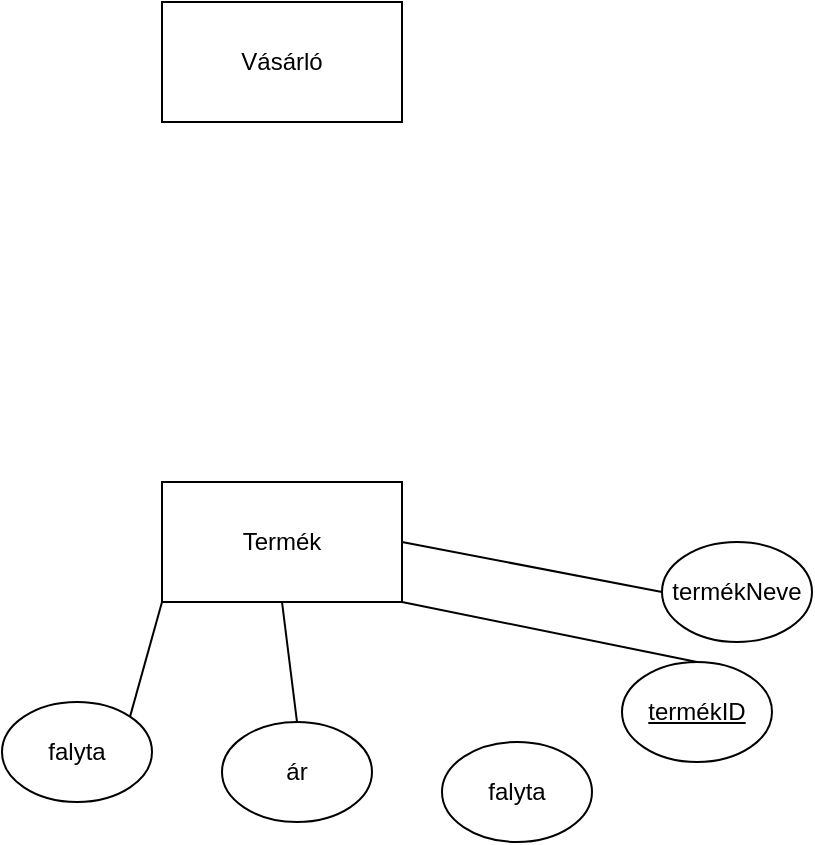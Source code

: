 <mxfile version="27.0.6">
  <diagram name="1 oldal" id="n02RTJXyHodoEwhJKOcw">
    <mxGraphModel dx="562" dy="669" grid="1" gridSize="10" guides="1" tooltips="1" connect="1" arrows="1" fold="1" page="1" pageScale="1" pageWidth="827" pageHeight="1169" math="0" shadow="0">
      <root>
        <mxCell id="0" />
        <mxCell id="1" parent="0" />
        <mxCell id="kIQiq4siLCAvq5E3591g-1" value="Vásárló" style="rounded=0;whiteSpace=wrap;html=1;" vertex="1" parent="1">
          <mxGeometry x="120" y="40" width="120" height="60" as="geometry" />
        </mxCell>
        <mxCell id="kIQiq4siLCAvq5E3591g-2" style="rounded=0;orthogonalLoop=1;jettySize=auto;html=1;exitX=0;exitY=1;exitDx=0;exitDy=0;entryX=1;entryY=0;entryDx=0;entryDy=0;endArrow=none;startFill=0;" edge="1" parent="1" source="kIQiq4siLCAvq5E3591g-5" target="kIQiq4siLCAvq5E3591g-6">
          <mxGeometry relative="1" as="geometry" />
        </mxCell>
        <mxCell id="kIQiq4siLCAvq5E3591g-3" style="rounded=0;orthogonalLoop=1;jettySize=auto;html=1;exitX=0.5;exitY=1;exitDx=0;exitDy=0;entryX=0.5;entryY=0;entryDx=0;entryDy=0;endArrow=none;startFill=0;" edge="1" parent="1" source="kIQiq4siLCAvq5E3591g-5" target="kIQiq4siLCAvq5E3591g-7">
          <mxGeometry relative="1" as="geometry" />
        </mxCell>
        <mxCell id="kIQiq4siLCAvq5E3591g-4" style="rounded=0;orthogonalLoop=1;jettySize=auto;html=1;exitX=1;exitY=0.5;exitDx=0;exitDy=0;entryX=0;entryY=0.5;entryDx=0;entryDy=0;endArrow=none;startFill=0;" edge="1" parent="1" source="kIQiq4siLCAvq5E3591g-5" target="kIQiq4siLCAvq5E3591g-8">
          <mxGeometry relative="1" as="geometry" />
        </mxCell>
        <mxCell id="kIQiq4siLCAvq5E3591g-5" value="Termék" style="rounded=0;whiteSpace=wrap;html=1;" vertex="1" parent="1">
          <mxGeometry x="120" y="280" width="120" height="60" as="geometry" />
        </mxCell>
        <mxCell id="kIQiq4siLCAvq5E3591g-6" value="falyta" style="ellipse;whiteSpace=wrap;html=1;" vertex="1" parent="1">
          <mxGeometry x="40" y="390" width="75" height="50" as="geometry" />
        </mxCell>
        <mxCell id="kIQiq4siLCAvq5E3591g-7" value="ár" style="ellipse;whiteSpace=wrap;html=1;" vertex="1" parent="1">
          <mxGeometry x="150" y="400" width="75" height="50" as="geometry" />
        </mxCell>
        <mxCell id="kIQiq4siLCAvq5E3591g-8" value="termékNeve" style="ellipse;whiteSpace=wrap;html=1;" vertex="1" parent="1">
          <mxGeometry x="370" y="310" width="75" height="50" as="geometry" />
        </mxCell>
        <mxCell id="kIQiq4siLCAvq5E3591g-9" style="rounded=0;orthogonalLoop=1;jettySize=auto;html=1;exitX=0.5;exitY=0;exitDx=0;exitDy=0;entryX=1;entryY=1;entryDx=0;entryDy=0;endArrow=none;startFill=0;" edge="1" parent="1" source="kIQiq4siLCAvq5E3591g-10" target="kIQiq4siLCAvq5E3591g-5">
          <mxGeometry relative="1" as="geometry" />
        </mxCell>
        <mxCell id="kIQiq4siLCAvq5E3591g-10" value="&lt;u&gt;termékID&lt;/u&gt;" style="ellipse;whiteSpace=wrap;html=1;" vertex="1" parent="1">
          <mxGeometry x="350" y="370" width="75" height="50" as="geometry" />
        </mxCell>
        <mxCell id="kIQiq4siLCAvq5E3591g-11" value="falyta" style="ellipse;whiteSpace=wrap;html=1;" vertex="1" parent="1">
          <mxGeometry x="260" y="410" width="75" height="50" as="geometry" />
        </mxCell>
      </root>
    </mxGraphModel>
  </diagram>
</mxfile>
